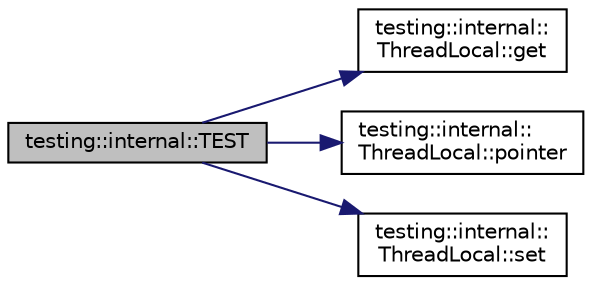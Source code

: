 digraph "testing::internal::TEST"
{
 // LATEX_PDF_SIZE
  bgcolor="transparent";
  edge [fontname="Helvetica",fontsize="10",labelfontname="Helvetica",labelfontsize="10"];
  node [fontname="Helvetica",fontsize="10",shape=record];
  rankdir="LR";
  Node1 [label="testing::internal::TEST",height=0.2,width=0.4,color="black", fillcolor="grey75", style="filled", fontcolor="black",tooltip=" "];
  Node1 -> Node2 [color="midnightblue",fontsize="10",style="solid",fontname="Helvetica"];
  Node2 [label="testing::internal::\lThreadLocal::get",height=0.2,width=0.4,color="black",URL="$classtesting_1_1internal_1_1ThreadLocal.html#ac56aeb97991824979bf192c63d1466f8",tooltip=" "];
  Node1 -> Node3 [color="midnightblue",fontsize="10",style="solid",fontname="Helvetica"];
  Node3 [label="testing::internal::\lThreadLocal::pointer",height=0.2,width=0.4,color="black",URL="$classtesting_1_1internal_1_1ThreadLocal.html#a882f57fed4b074de83693c0c0fe62858",tooltip=" "];
  Node1 -> Node4 [color="midnightblue",fontsize="10",style="solid",fontname="Helvetica"];
  Node4 [label="testing::internal::\lThreadLocal::set",height=0.2,width=0.4,color="black",URL="$classtesting_1_1internal_1_1ThreadLocal.html#ab5ebc7ba07426cef7167afa2a7707eb4",tooltip=" "];
}
